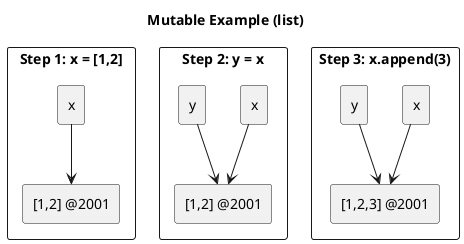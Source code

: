 @startuml
title Mutable Example (list)

rectangle "Step 1: x = [1,2]" {
  rectangle x1 as "x"
  rectangle list1 as "[1,2] @2001"
  x1 --> list1
}

rectangle "Step 2: y = x" {
  rectangle x2 as "x"
  rectangle y2 as "y"
  rectangle list2 as "[1,2] @2001"
  x2 --> list2
  y2 --> list2
}

rectangle "Step 3: x.append(3)" {
  rectangle x3 as "x"
  rectangle y3 as "y"
  rectangle list3 as "[1,2,3] @2001"
  x3 --> list3
  y3 --> list3
}
@enduml
